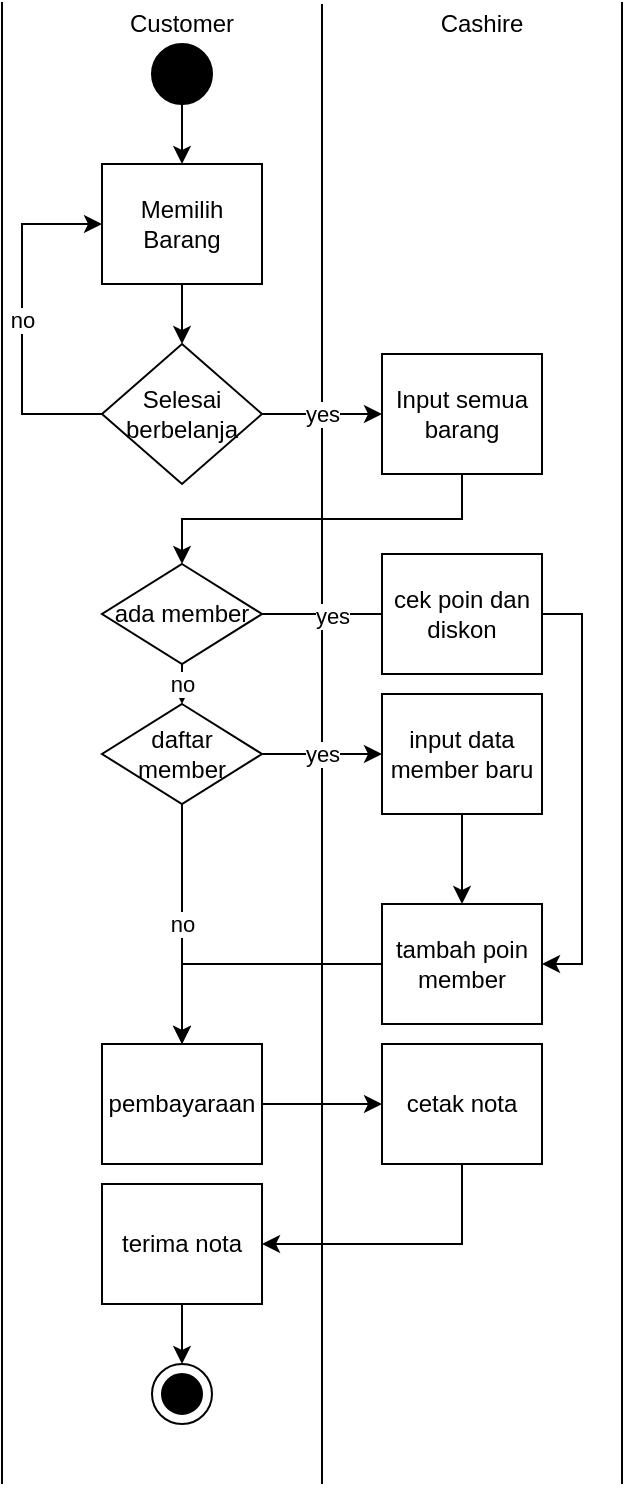<mxfile version="14.5.4" type="device"><diagram id="prtHgNgQTEPvFCAcTncT" name="Page-1"><mxGraphModel dx="1221" dy="682" grid="1" gridSize="10" guides="1" tooltips="1" connect="1" arrows="1" fold="1" page="1" pageScale="1" pageWidth="827" pageHeight="1169" math="0" shadow="0"><root><mxCell id="0"/><mxCell id="1" parent="0"/><mxCell id="JFMGowDaSWWXliNpM0ex-1" value="Customer" style="text;html=1;strokeColor=none;fillColor=none;align=center;verticalAlign=middle;whiteSpace=wrap;rounded=0;" parent="1" vertex="1"><mxGeometry x="80" y="20" width="40" height="20" as="geometry"/></mxCell><mxCell id="JFMGowDaSWWXliNpM0ex-2" value="Cashire" style="text;html=1;strokeColor=none;fillColor=none;align=center;verticalAlign=middle;whiteSpace=wrap;rounded=0;" parent="1" vertex="1"><mxGeometry x="230" y="20" width="40" height="20" as="geometry"/></mxCell><mxCell id="JFMGowDaSWWXliNpM0ex-3" value="" style="endArrow=none;html=1;" parent="1" edge="1"><mxGeometry width="50" height="50" relative="1" as="geometry"><mxPoint x="10" y="760" as="sourcePoint"/><mxPoint x="10" y="19" as="targetPoint"/></mxGeometry></mxCell><mxCell id="JFMGowDaSWWXliNpM0ex-4" value="" style="endArrow=none;html=1;" parent="1" edge="1"><mxGeometry width="50" height="50" relative="1" as="geometry"><mxPoint x="170" y="760" as="sourcePoint"/><mxPoint x="170" y="20" as="targetPoint"/></mxGeometry></mxCell><mxCell id="JFMGowDaSWWXliNpM0ex-5" value="" style="endArrow=none;html=1;" parent="1" edge="1"><mxGeometry width="50" height="50" relative="1" as="geometry"><mxPoint x="320" y="760" as="sourcePoint"/><mxPoint x="320" y="19" as="targetPoint"/></mxGeometry></mxCell><mxCell id="K7kd5q1x1cRoQ5Asf5gD-2" style="edgeStyle=orthogonalEdgeStyle;rounded=0;orthogonalLoop=1;jettySize=auto;html=1;exitX=0.5;exitY=1;exitDx=0;exitDy=0;entryX=0.5;entryY=0;entryDx=0;entryDy=0;" edge="1" parent="1" source="JFMGowDaSWWXliNpM0ex-7" target="K7kd5q1x1cRoQ5Asf5gD-3"><mxGeometry relative="1" as="geometry"><mxPoint x="100" y="200" as="targetPoint"/></mxGeometry></mxCell><mxCell id="JFMGowDaSWWXliNpM0ex-7" value="Memilih Barang" style="rounded=0;whiteSpace=wrap;html=1;" parent="1" vertex="1"><mxGeometry x="60" y="100" width="80" height="60" as="geometry"/></mxCell><mxCell id="K7kd5q1x1cRoQ5Asf5gD-5" value="yes" style="edgeStyle=orthogonalEdgeStyle;rounded=0;orthogonalLoop=1;jettySize=auto;html=1;exitX=1;exitY=0.5;exitDx=0;exitDy=0;entryX=0;entryY=0.5;entryDx=0;entryDy=0;" edge="1" parent="1" source="K7kd5q1x1cRoQ5Asf5gD-3" target="K7kd5q1x1cRoQ5Asf5gD-4"><mxGeometry relative="1" as="geometry"/></mxCell><mxCell id="K7kd5q1x1cRoQ5Asf5gD-6" value="no" style="edgeStyle=orthogonalEdgeStyle;rounded=0;orthogonalLoop=1;jettySize=auto;html=1;exitX=0;exitY=0.5;exitDx=0;exitDy=0;entryX=0;entryY=0.5;entryDx=0;entryDy=0;" edge="1" parent="1" source="K7kd5q1x1cRoQ5Asf5gD-3" target="JFMGowDaSWWXliNpM0ex-7"><mxGeometry relative="1" as="geometry"><Array as="points"><mxPoint x="20" y="225"/><mxPoint x="20" y="130"/></Array></mxGeometry></mxCell><mxCell id="K7kd5q1x1cRoQ5Asf5gD-3" value="Selesai berbelanja" style="rhombus;whiteSpace=wrap;html=1;" vertex="1" parent="1"><mxGeometry x="60" y="190" width="80" height="70" as="geometry"/></mxCell><mxCell id="K7kd5q1x1cRoQ5Asf5gD-26" style="edgeStyle=orthogonalEdgeStyle;rounded=0;orthogonalLoop=1;jettySize=auto;html=1;exitX=0.5;exitY=1;exitDx=0;exitDy=0;" edge="1" parent="1" source="K7kd5q1x1cRoQ5Asf5gD-4" target="K7kd5q1x1cRoQ5Asf5gD-9"><mxGeometry relative="1" as="geometry"/></mxCell><mxCell id="K7kd5q1x1cRoQ5Asf5gD-4" value="Input semua barang" style="rounded=0;whiteSpace=wrap;html=1;" vertex="1" parent="1"><mxGeometry x="200" y="195" width="80" height="60" as="geometry"/></mxCell><mxCell id="K7kd5q1x1cRoQ5Asf5gD-8" style="edgeStyle=orthogonalEdgeStyle;rounded=0;orthogonalLoop=1;jettySize=auto;html=1;exitX=0.5;exitY=1;exitDx=0;exitDy=0;entryX=0.5;entryY=0;entryDx=0;entryDy=0;" edge="1" parent="1" source="K7kd5q1x1cRoQ5Asf5gD-7" target="JFMGowDaSWWXliNpM0ex-7"><mxGeometry relative="1" as="geometry"/></mxCell><mxCell id="K7kd5q1x1cRoQ5Asf5gD-7" value="" style="ellipse;whiteSpace=wrap;html=1;aspect=fixed;fillColor=#000000;" vertex="1" parent="1"><mxGeometry x="85" y="40" width="30" height="30" as="geometry"/></mxCell><mxCell id="K7kd5q1x1cRoQ5Asf5gD-12" value="no" style="edgeStyle=orthogonalEdgeStyle;rounded=0;orthogonalLoop=1;jettySize=auto;html=1;exitX=0.5;exitY=1;exitDx=0;exitDy=0;entryX=0.5;entryY=0;entryDx=0;entryDy=0;" edge="1" parent="1" source="K7kd5q1x1cRoQ5Asf5gD-9" target="K7kd5q1x1cRoQ5Asf5gD-11"><mxGeometry relative="1" as="geometry"/></mxCell><mxCell id="K7kd5q1x1cRoQ5Asf5gD-28" value="yes" style="edgeStyle=orthogonalEdgeStyle;rounded=0;orthogonalLoop=1;jettySize=auto;html=1;exitX=1;exitY=0.5;exitDx=0;exitDy=0;" edge="1" parent="1" source="K7kd5q1x1cRoQ5Asf5gD-9"><mxGeometry relative="1" as="geometry"><mxPoint x="210" y="325" as="targetPoint"/></mxGeometry></mxCell><mxCell id="K7kd5q1x1cRoQ5Asf5gD-9" value="ada member" style="rhombus;whiteSpace=wrap;html=1;fillColor=#FFFFFF;" vertex="1" parent="1"><mxGeometry x="60" y="300" width="80" height="50" as="geometry"/></mxCell><mxCell id="K7kd5q1x1cRoQ5Asf5gD-15" value="yes" style="edgeStyle=orthogonalEdgeStyle;rounded=0;orthogonalLoop=1;jettySize=auto;html=1;exitX=1;exitY=0.5;exitDx=0;exitDy=0;entryX=0;entryY=0.5;entryDx=0;entryDy=0;" edge="1" parent="1" source="K7kd5q1x1cRoQ5Asf5gD-11" target="K7kd5q1x1cRoQ5Asf5gD-13"><mxGeometry relative="1" as="geometry"/></mxCell><mxCell id="K7kd5q1x1cRoQ5Asf5gD-17" value="no" style="edgeStyle=orthogonalEdgeStyle;rounded=0;orthogonalLoop=1;jettySize=auto;html=1;exitX=0.5;exitY=1;exitDx=0;exitDy=0;entryX=0.5;entryY=0;entryDx=0;entryDy=0;" edge="1" parent="1" source="K7kd5q1x1cRoQ5Asf5gD-11" target="K7kd5q1x1cRoQ5Asf5gD-16"><mxGeometry relative="1" as="geometry"/></mxCell><mxCell id="K7kd5q1x1cRoQ5Asf5gD-11" value="daftar member" style="rhombus;whiteSpace=wrap;html=1;fillColor=#FFFFFF;" vertex="1" parent="1"><mxGeometry x="60" y="370" width="80" height="50" as="geometry"/></mxCell><mxCell id="K7kd5q1x1cRoQ5Asf5gD-30" style="edgeStyle=orthogonalEdgeStyle;rounded=0;orthogonalLoop=1;jettySize=auto;html=1;exitX=0.5;exitY=1;exitDx=0;exitDy=0;entryX=0.5;entryY=0;entryDx=0;entryDy=0;" edge="1" parent="1" source="K7kd5q1x1cRoQ5Asf5gD-13" target="K7kd5q1x1cRoQ5Asf5gD-29"><mxGeometry relative="1" as="geometry"/></mxCell><mxCell id="K7kd5q1x1cRoQ5Asf5gD-13" value="input data member baru" style="rounded=0;whiteSpace=wrap;html=1;" vertex="1" parent="1"><mxGeometry x="200" y="365" width="80" height="60" as="geometry"/></mxCell><mxCell id="K7kd5q1x1cRoQ5Asf5gD-19" style="edgeStyle=orthogonalEdgeStyle;rounded=0;orthogonalLoop=1;jettySize=auto;html=1;exitX=1;exitY=0.5;exitDx=0;exitDy=0;entryX=0;entryY=0.5;entryDx=0;entryDy=0;" edge="1" parent="1" source="K7kd5q1x1cRoQ5Asf5gD-16" target="K7kd5q1x1cRoQ5Asf5gD-18"><mxGeometry relative="1" as="geometry"/></mxCell><mxCell id="K7kd5q1x1cRoQ5Asf5gD-16" value="pembayaraan" style="rounded=0;whiteSpace=wrap;html=1;" vertex="1" parent="1"><mxGeometry x="60" y="540" width="80" height="60" as="geometry"/></mxCell><mxCell id="K7kd5q1x1cRoQ5Asf5gD-25" style="edgeStyle=orthogonalEdgeStyle;rounded=0;orthogonalLoop=1;jettySize=auto;html=1;exitX=0.5;exitY=1;exitDx=0;exitDy=0;entryX=1;entryY=0.5;entryDx=0;entryDy=0;" edge="1" parent="1" source="K7kd5q1x1cRoQ5Asf5gD-18" target="K7kd5q1x1cRoQ5Asf5gD-24"><mxGeometry relative="1" as="geometry"/></mxCell><mxCell id="K7kd5q1x1cRoQ5Asf5gD-18" value="cetak nota" style="rounded=0;whiteSpace=wrap;html=1;" vertex="1" parent="1"><mxGeometry x="200" y="540" width="80" height="60" as="geometry"/></mxCell><mxCell id="K7kd5q1x1cRoQ5Asf5gD-36" style="edgeStyle=orthogonalEdgeStyle;rounded=0;orthogonalLoop=1;jettySize=auto;html=1;exitX=0.5;exitY=1;exitDx=0;exitDy=0;entryX=0.5;entryY=0;entryDx=0;entryDy=0;" edge="1" parent="1" source="K7kd5q1x1cRoQ5Asf5gD-24" target="K7kd5q1x1cRoQ5Asf5gD-34"><mxGeometry relative="1" as="geometry"/></mxCell><mxCell id="K7kd5q1x1cRoQ5Asf5gD-24" value="terima nota" style="rounded=0;whiteSpace=wrap;html=1;" vertex="1" parent="1"><mxGeometry x="60" y="610" width="80" height="60" as="geometry"/></mxCell><mxCell id="K7kd5q1x1cRoQ5Asf5gD-31" style="edgeStyle=orthogonalEdgeStyle;rounded=0;orthogonalLoop=1;jettySize=auto;html=1;exitX=1;exitY=0.5;exitDx=0;exitDy=0;entryX=1;entryY=0.5;entryDx=0;entryDy=0;" edge="1" parent="1" source="K7kd5q1x1cRoQ5Asf5gD-27" target="K7kd5q1x1cRoQ5Asf5gD-29"><mxGeometry relative="1" as="geometry"><mxPoint x="330" y="520" as="targetPoint"/><Array as="points"><mxPoint x="300" y="325"/><mxPoint x="300" y="500"/></Array></mxGeometry></mxCell><mxCell id="K7kd5q1x1cRoQ5Asf5gD-27" value="cek poin dan diskon" style="rounded=0;whiteSpace=wrap;html=1;" vertex="1" parent="1"><mxGeometry x="200" y="295" width="80" height="60" as="geometry"/></mxCell><mxCell id="K7kd5q1x1cRoQ5Asf5gD-32" style="edgeStyle=orthogonalEdgeStyle;rounded=0;orthogonalLoop=1;jettySize=auto;html=1;exitX=0;exitY=0.5;exitDx=0;exitDy=0;" edge="1" parent="1" source="K7kd5q1x1cRoQ5Asf5gD-29"><mxGeometry relative="1" as="geometry"><mxPoint x="100" y="540" as="targetPoint"/><Array as="points"><mxPoint x="200" y="500"/><mxPoint x="100" y="500"/></Array></mxGeometry></mxCell><mxCell id="K7kd5q1x1cRoQ5Asf5gD-29" value="tambah poin member" style="rounded=0;whiteSpace=wrap;html=1;" vertex="1" parent="1"><mxGeometry x="200" y="470" width="80" height="60" as="geometry"/></mxCell><mxCell id="K7kd5q1x1cRoQ5Asf5gD-34" value="" style="ellipse;whiteSpace=wrap;html=1;aspect=fixed;fillColor=#FFFFFF;" vertex="1" parent="1"><mxGeometry x="85" y="700" width="30" height="30" as="geometry"/></mxCell><mxCell id="K7kd5q1x1cRoQ5Asf5gD-35" value="" style="ellipse;whiteSpace=wrap;html=1;aspect=fixed;fillColor=#000000;" vertex="1" parent="1"><mxGeometry x="90" y="705" width="20" height="20" as="geometry"/></mxCell></root></mxGraphModel></diagram></mxfile>